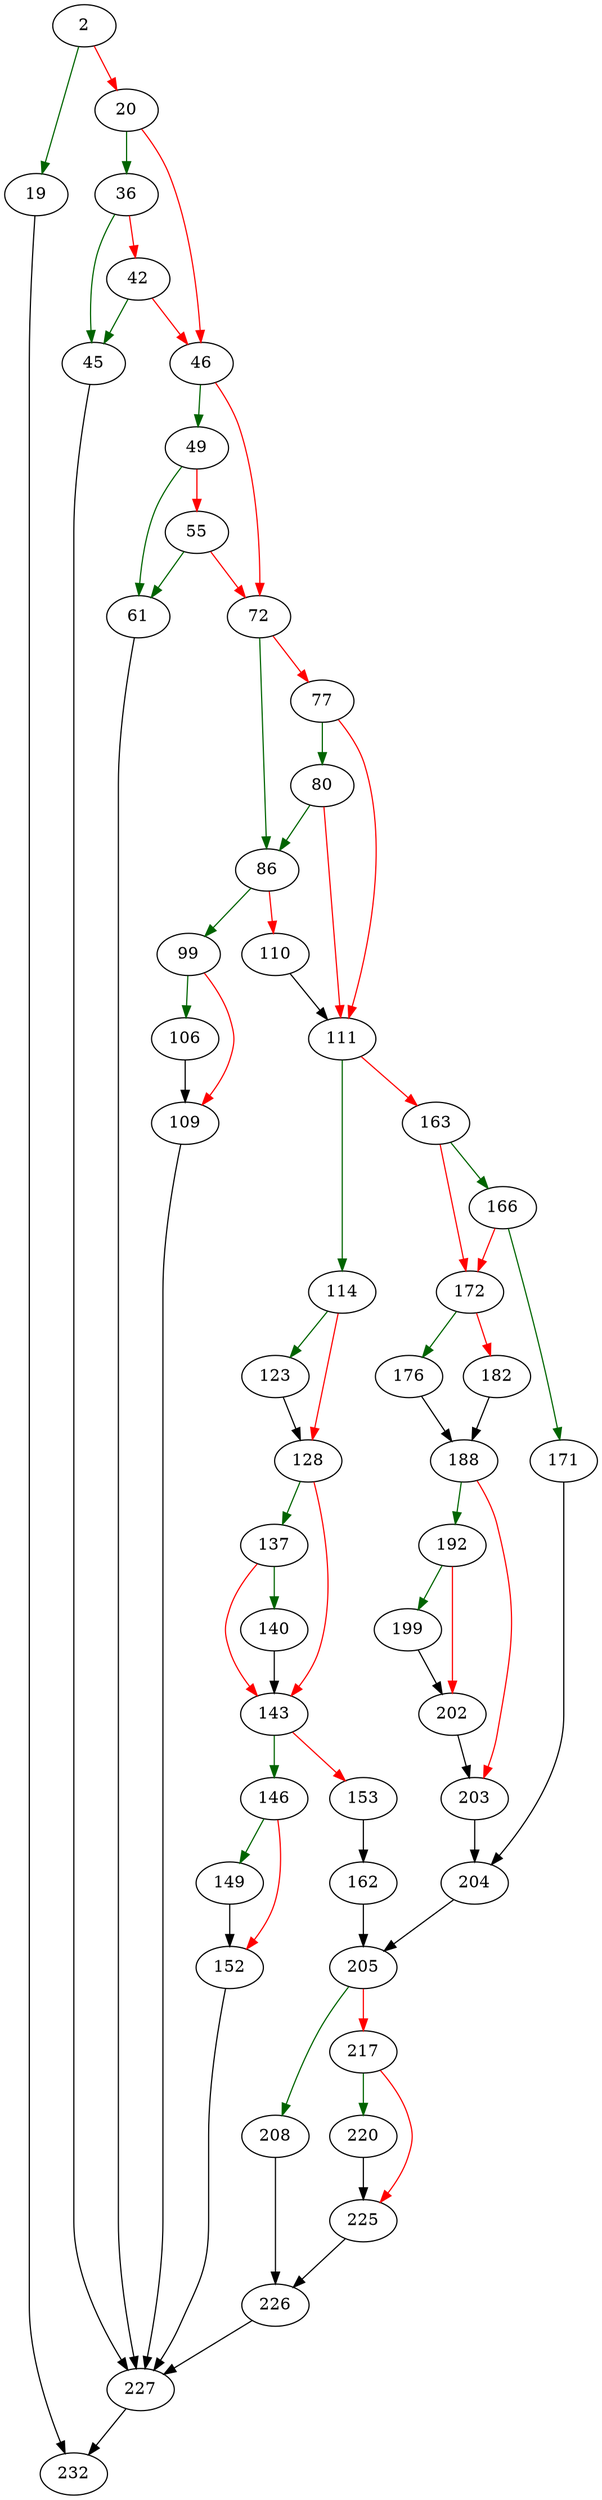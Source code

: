 strict digraph "unixLock" {
	// Node definitions.
	2 [entry=true];
	19;
	20;
	232;
	36;
	46;
	45;
	42;
	227;
	49;
	72;
	61;
	55;
	86;
	77;
	80;
	111;
	99;
	110;
	106;
	109;
	114;
	163;
	123;
	128;
	137;
	143;
	140;
	146;
	153;
	149;
	152;
	162;
	205;
	166;
	172;
	171;
	204;
	176;
	182;
	188;
	192;
	203;
	199;
	202;
	208;
	217;
	226;
	220;
	225;

	// Edge definitions.
	2 -> 19 [
		color=darkgreen
		cond=true
	];
	2 -> 20 [
		color=red
		cond=false
	];
	19 -> 232;
	20 -> 36 [
		color=darkgreen
		cond=true
	];
	20 -> 46 [
		color=red
		cond=false
	];
	36 -> 45 [
		color=darkgreen
		cond=true
	];
	36 -> 42 [
		color=red
		cond=false
	];
	46 -> 49 [
		color=darkgreen
		cond=true
	];
	46 -> 72 [
		color=red
		cond=false
	];
	45 -> 227;
	42 -> 46 [
		color=red
		cond=false
	];
	42 -> 45 [
		color=darkgreen
		cond=true
	];
	227 -> 232;
	49 -> 61 [
		color=darkgreen
		cond=true
	];
	49 -> 55 [
		color=red
		cond=false
	];
	72 -> 86 [
		color=darkgreen
		cond=true
	];
	72 -> 77 [
		color=red
		cond=false
	];
	61 -> 227;
	55 -> 72 [
		color=red
		cond=false
	];
	55 -> 61 [
		color=darkgreen
		cond=true
	];
	86 -> 99 [
		color=darkgreen
		cond=true
	];
	86 -> 110 [
		color=red
		cond=false
	];
	77 -> 80 [
		color=darkgreen
		cond=true
	];
	77 -> 111 [
		color=red
		cond=false
	];
	80 -> 86 [
		color=darkgreen
		cond=true
	];
	80 -> 111 [
		color=red
		cond=false
	];
	111 -> 114 [
		color=darkgreen
		cond=true
	];
	111 -> 163 [
		color=red
		cond=false
	];
	99 -> 106 [
		color=darkgreen
		cond=true
	];
	99 -> 109 [
		color=red
		cond=false
	];
	110 -> 111;
	106 -> 109;
	109 -> 227;
	114 -> 123 [
		color=darkgreen
		cond=true
	];
	114 -> 128 [
		color=red
		cond=false
	];
	163 -> 166 [
		color=darkgreen
		cond=true
	];
	163 -> 172 [
		color=red
		cond=false
	];
	123 -> 128;
	128 -> 137 [
		color=darkgreen
		cond=true
	];
	128 -> 143 [
		color=red
		cond=false
	];
	137 -> 143 [
		color=red
		cond=false
	];
	137 -> 140 [
		color=darkgreen
		cond=true
	];
	143 -> 146 [
		color=darkgreen
		cond=true
	];
	143 -> 153 [
		color=red
		cond=false
	];
	140 -> 143;
	146 -> 149 [
		color=darkgreen
		cond=true
	];
	146 -> 152 [
		color=red
		cond=false
	];
	153 -> 162;
	149 -> 152;
	152 -> 227;
	162 -> 205;
	205 -> 208 [
		color=darkgreen
		cond=true
	];
	205 -> 217 [
		color=red
		cond=false
	];
	166 -> 172 [
		color=red
		cond=false
	];
	166 -> 171 [
		color=darkgreen
		cond=true
	];
	172 -> 176 [
		color=darkgreen
		cond=true
	];
	172 -> 182 [
		color=red
		cond=false
	];
	171 -> 204;
	204 -> 205;
	176 -> 188;
	182 -> 188;
	188 -> 192 [
		color=darkgreen
		cond=true
	];
	188 -> 203 [
		color=red
		cond=false
	];
	192 -> 199 [
		color=darkgreen
		cond=true
	];
	192 -> 202 [
		color=red
		cond=false
	];
	203 -> 204;
	199 -> 202;
	202 -> 203;
	208 -> 226;
	217 -> 220 [
		color=darkgreen
		cond=true
	];
	217 -> 225 [
		color=red
		cond=false
	];
	226 -> 227;
	220 -> 225;
	225 -> 226;
}